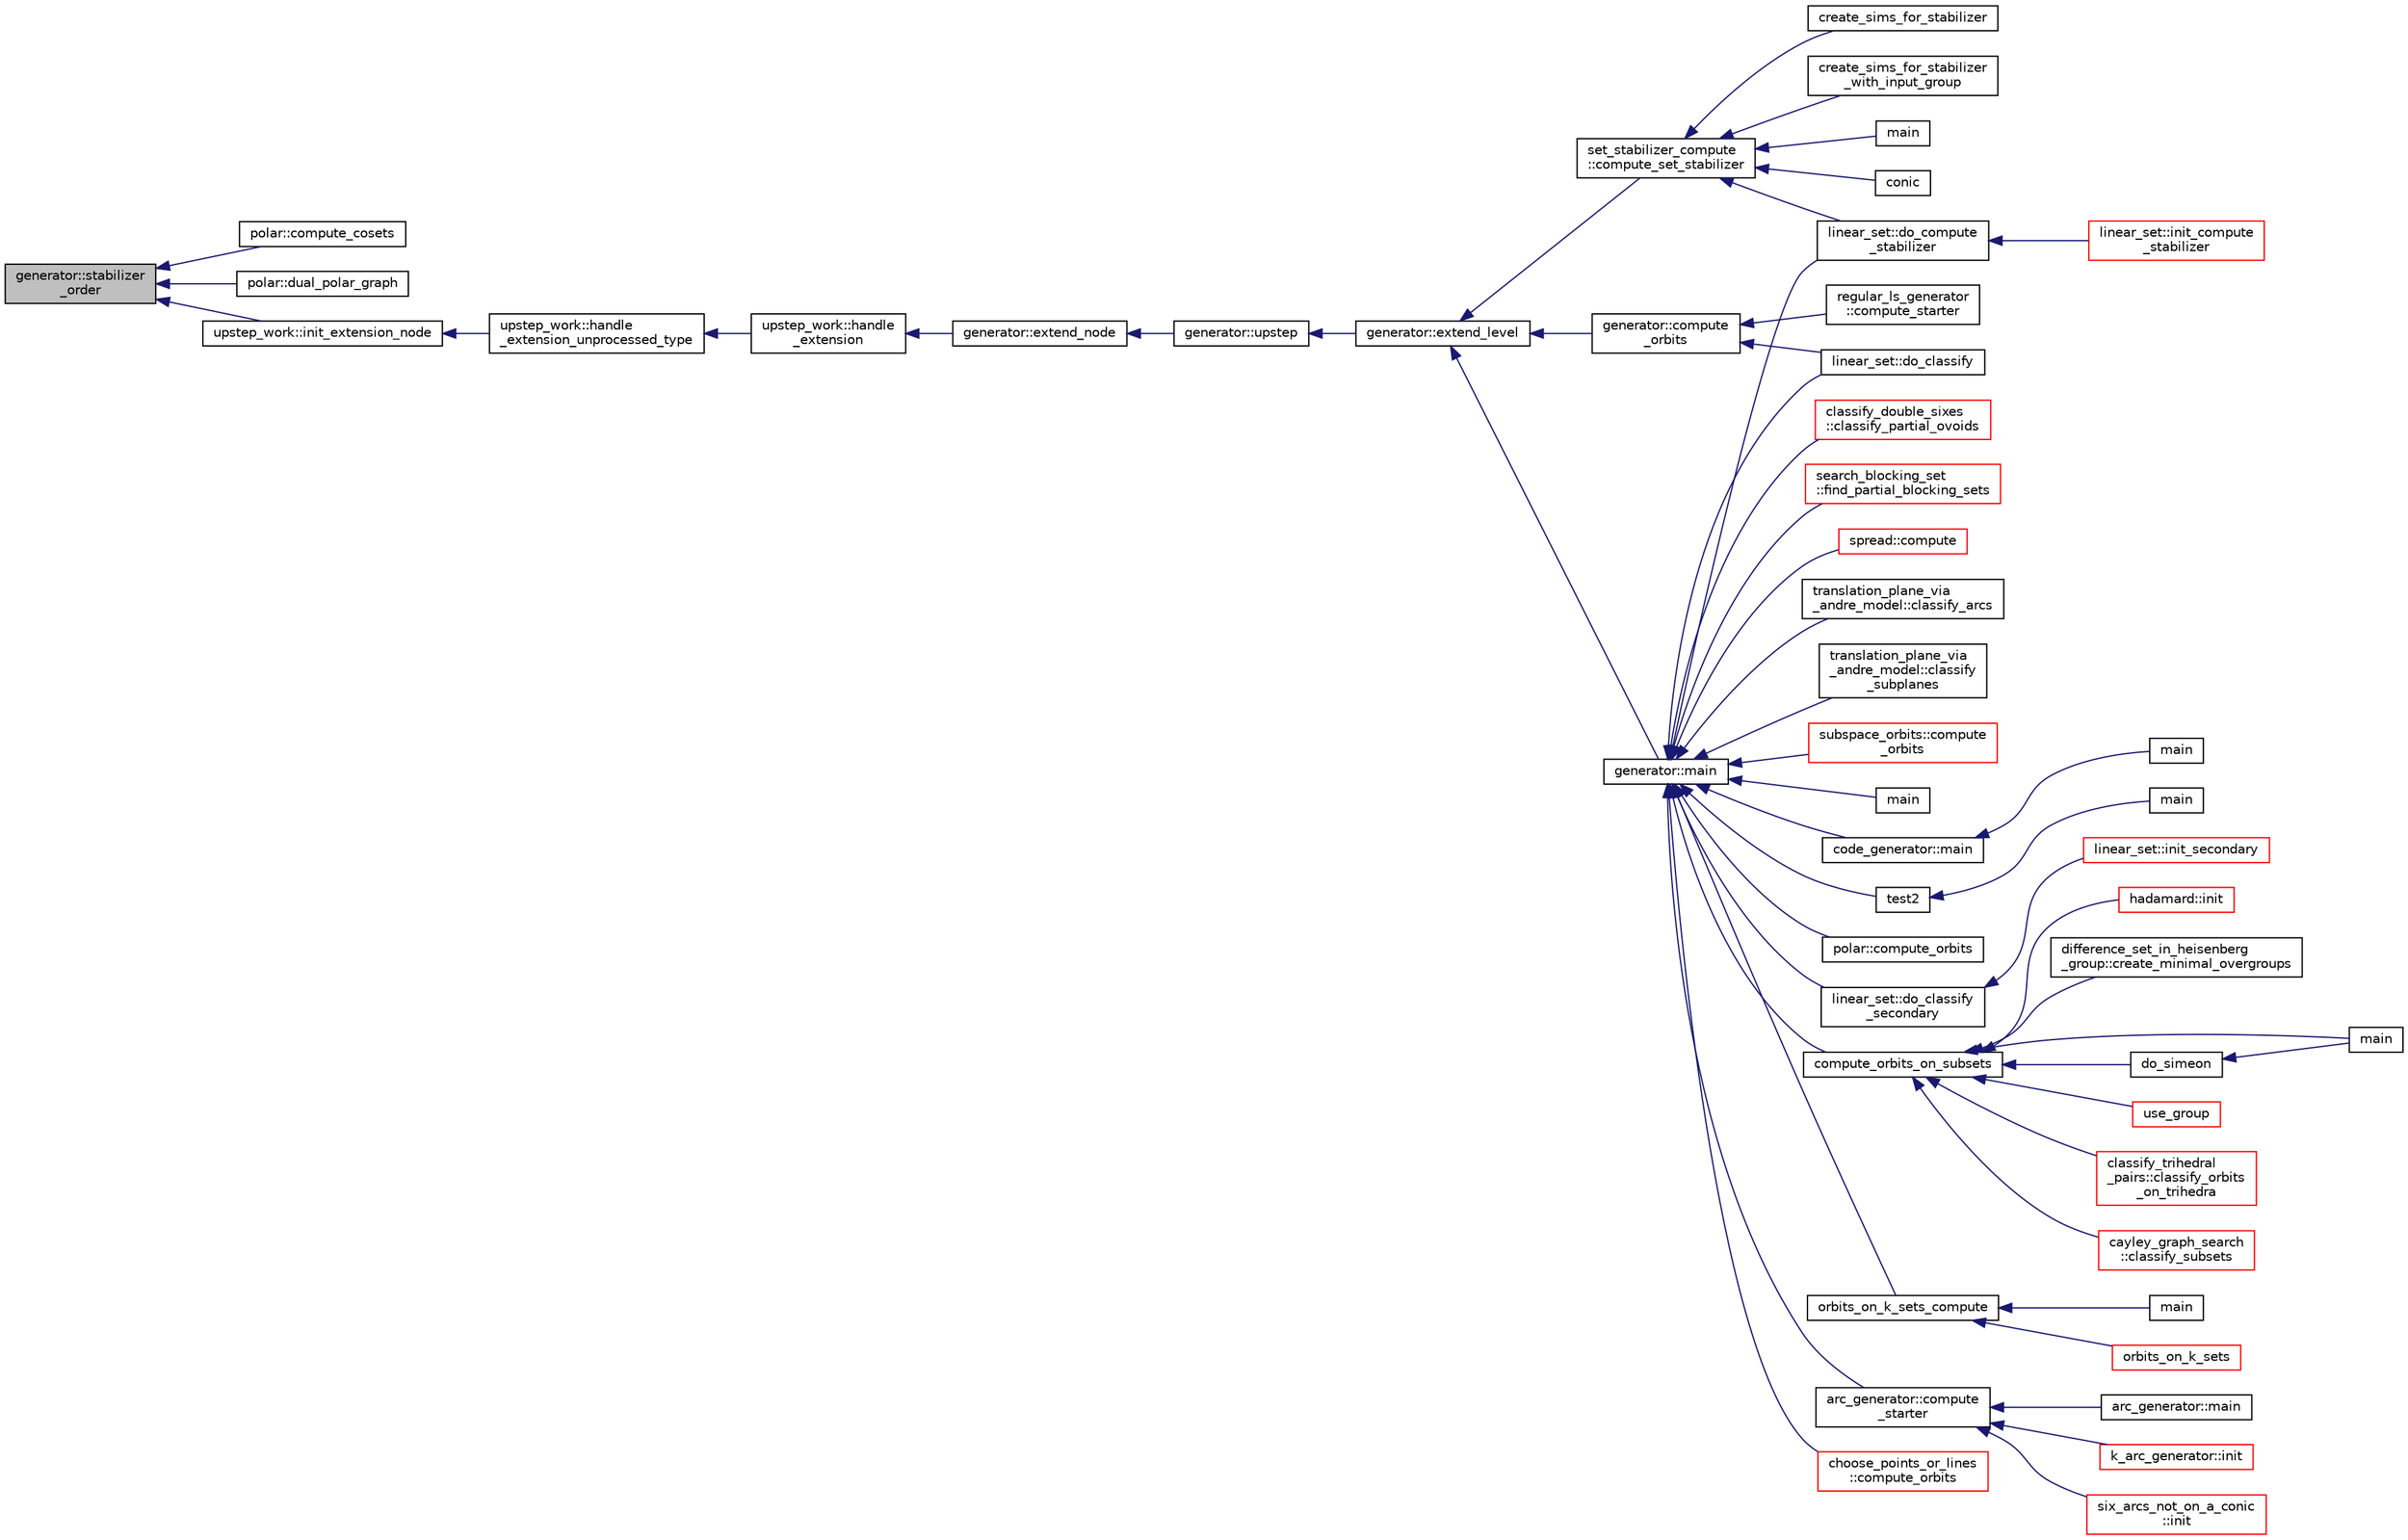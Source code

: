 digraph "generator::stabilizer_order"
{
  edge [fontname="Helvetica",fontsize="10",labelfontname="Helvetica",labelfontsize="10"];
  node [fontname="Helvetica",fontsize="10",shape=record];
  rankdir="LR";
  Node21224 [label="generator::stabilizer\l_order",height=0.2,width=0.4,color="black", fillcolor="grey75", style="filled", fontcolor="black"];
  Node21224 -> Node21225 [dir="back",color="midnightblue",fontsize="10",style="solid",fontname="Helvetica"];
  Node21225 [label="polar::compute_cosets",height=0.2,width=0.4,color="black", fillcolor="white", style="filled",URL="$da/d1c/classpolar.html#a1fae83636607982bad299fd84380fc40"];
  Node21224 -> Node21226 [dir="back",color="midnightblue",fontsize="10",style="solid",fontname="Helvetica"];
  Node21226 [label="polar::dual_polar_graph",height=0.2,width=0.4,color="black", fillcolor="white", style="filled",URL="$da/d1c/classpolar.html#a6e5e2b0d9d3447cac72cb82ce3d2e9e5"];
  Node21224 -> Node21227 [dir="back",color="midnightblue",fontsize="10",style="solid",fontname="Helvetica"];
  Node21227 [label="upstep_work::init_extension_node",height=0.2,width=0.4,color="black", fillcolor="white", style="filled",URL="$d2/dd6/classupstep__work.html#ad74931a4c6dc97102d405a755433297d"];
  Node21227 -> Node21228 [dir="back",color="midnightblue",fontsize="10",style="solid",fontname="Helvetica"];
  Node21228 [label="upstep_work::handle\l_extension_unprocessed_type",height=0.2,width=0.4,color="black", fillcolor="white", style="filled",URL="$d2/dd6/classupstep__work.html#a4687dfab87eb7d0646cb79008dd3d32d"];
  Node21228 -> Node21229 [dir="back",color="midnightblue",fontsize="10",style="solid",fontname="Helvetica"];
  Node21229 [label="upstep_work::handle\l_extension",height=0.2,width=0.4,color="black", fillcolor="white", style="filled",URL="$d2/dd6/classupstep__work.html#ad8ba22a74e9884f92e11340b24e6a6d6"];
  Node21229 -> Node21230 [dir="back",color="midnightblue",fontsize="10",style="solid",fontname="Helvetica"];
  Node21230 [label="generator::extend_node",height=0.2,width=0.4,color="black", fillcolor="white", style="filled",URL="$d7/d73/classgenerator.html#ac71fa071cf218f54cdd9306a541744ae"];
  Node21230 -> Node21231 [dir="back",color="midnightblue",fontsize="10",style="solid",fontname="Helvetica"];
  Node21231 [label="generator::upstep",height=0.2,width=0.4,color="black", fillcolor="white", style="filled",URL="$d7/d73/classgenerator.html#ae0f2cebdabc821837f633656d7b0fdfe"];
  Node21231 -> Node21232 [dir="back",color="midnightblue",fontsize="10",style="solid",fontname="Helvetica"];
  Node21232 [label="generator::extend_level",height=0.2,width=0.4,color="black", fillcolor="white", style="filled",URL="$d7/d73/classgenerator.html#a91b84d80ccec0cd2136bc221c30e0f8e"];
  Node21232 -> Node21233 [dir="back",color="midnightblue",fontsize="10",style="solid",fontname="Helvetica"];
  Node21233 [label="set_stabilizer_compute\l::compute_set_stabilizer",height=0.2,width=0.4,color="black", fillcolor="white", style="filled",URL="$d8/dc6/classset__stabilizer__compute.html#ad4f92074322e98c7cd0ed5d4f8486b76"];
  Node21233 -> Node21234 [dir="back",color="midnightblue",fontsize="10",style="solid",fontname="Helvetica"];
  Node21234 [label="main",height=0.2,width=0.4,color="black", fillcolor="white", style="filled",URL="$db/d67/test__hyperoval_8_c.html#a3c04138a5bfe5d72780bb7e82a18e627"];
  Node21233 -> Node21235 [dir="back",color="midnightblue",fontsize="10",style="solid",fontname="Helvetica"];
  Node21235 [label="conic",height=0.2,width=0.4,color="black", fillcolor="white", style="filled",URL="$d4/de8/conic_8_c.html#a96def9474b981a9d5831a9b48d85d652"];
  Node21233 -> Node21236 [dir="back",color="midnightblue",fontsize="10",style="solid",fontname="Helvetica"];
  Node21236 [label="linear_set::do_compute\l_stabilizer",height=0.2,width=0.4,color="black", fillcolor="white", style="filled",URL="$dd/d86/classlinear__set.html#ae8f58ded28fb5370f4459cca42b7463b"];
  Node21236 -> Node21237 [dir="back",color="midnightblue",fontsize="10",style="solid",fontname="Helvetica"];
  Node21237 [label="linear_set::init_compute\l_stabilizer",height=0.2,width=0.4,color="red", fillcolor="white", style="filled",URL="$dd/d86/classlinear__set.html#a0cc3eaec1896fdc977b62e94623b055b"];
  Node21233 -> Node21239 [dir="back",color="midnightblue",fontsize="10",style="solid",fontname="Helvetica"];
  Node21239 [label="create_sims_for_stabilizer",height=0.2,width=0.4,color="black", fillcolor="white", style="filled",URL="$d0/d76/tl__algebra__and__number__theory_8h.html#af2c67d225072549409be710ac3cd30f8"];
  Node21233 -> Node21240 [dir="back",color="midnightblue",fontsize="10",style="solid",fontname="Helvetica"];
  Node21240 [label="create_sims_for_stabilizer\l_with_input_group",height=0.2,width=0.4,color="black", fillcolor="white", style="filled",URL="$d0/d76/tl__algebra__and__number__theory_8h.html#af5482567a8d6ba5c2fe593bf6f7f9a0f"];
  Node21232 -> Node21241 [dir="back",color="midnightblue",fontsize="10",style="solid",fontname="Helvetica"];
  Node21241 [label="generator::compute\l_orbits",height=0.2,width=0.4,color="black", fillcolor="white", style="filled",URL="$d7/d73/classgenerator.html#a23989bc20ecaaed39c4119c758367f40"];
  Node21241 -> Node21242 [dir="back",color="midnightblue",fontsize="10",style="solid",fontname="Helvetica"];
  Node21242 [label="regular_ls_generator\l::compute_starter",height=0.2,width=0.4,color="black", fillcolor="white", style="filled",URL="$d2/dd8/classregular__ls__generator.html#aa38907741058694a73194b02ceb4a53d"];
  Node21241 -> Node21243 [dir="back",color="midnightblue",fontsize="10",style="solid",fontname="Helvetica"];
  Node21243 [label="linear_set::do_classify",height=0.2,width=0.4,color="black", fillcolor="white", style="filled",URL="$dd/d86/classlinear__set.html#a3eb2dbce7fa8b71901dfc12f288ddd0c"];
  Node21232 -> Node21244 [dir="back",color="midnightblue",fontsize="10",style="solid",fontname="Helvetica"];
  Node21244 [label="generator::main",height=0.2,width=0.4,color="black", fillcolor="white", style="filled",URL="$d7/d73/classgenerator.html#a01abff8e9f231bf0d82e2e8e0061f242"];
  Node21244 -> Node21245 [dir="back",color="midnightblue",fontsize="10",style="solid",fontname="Helvetica"];
  Node21245 [label="main",height=0.2,width=0.4,color="black", fillcolor="white", style="filled",URL="$d2/d11/codes_8h.html#a217dbf8b442f20279ea00b898af96f52"];
  Node21244 -> Node21246 [dir="back",color="midnightblue",fontsize="10",style="solid",fontname="Helvetica"];
  Node21246 [label="code_generator::main",height=0.2,width=0.4,color="black", fillcolor="white", style="filled",URL="$db/d37/classcode__generator.html#ab3cf3a306e4032c2b471ac95321c599f"];
  Node21246 -> Node21247 [dir="back",color="midnightblue",fontsize="10",style="solid",fontname="Helvetica"];
  Node21247 [label="main",height=0.2,width=0.4,color="black", fillcolor="white", style="filled",URL="$d4/d4f/codes_8_c.html#a217dbf8b442f20279ea00b898af96f52"];
  Node21244 -> Node21248 [dir="back",color="midnightblue",fontsize="10",style="solid",fontname="Helvetica"];
  Node21248 [label="test2",height=0.2,width=0.4,color="black", fillcolor="white", style="filled",URL="$d9/db0/factor__space_8_c.html#a39d73a812e5fd8f1bc111e948368cb10"];
  Node21248 -> Node21249 [dir="back",color="midnightblue",fontsize="10",style="solid",fontname="Helvetica"];
  Node21249 [label="main",height=0.2,width=0.4,color="black", fillcolor="white", style="filled",URL="$d9/db0/factor__space_8_c.html#a3c04138a5bfe5d72780bb7e82a18e627"];
  Node21244 -> Node21250 [dir="back",color="midnightblue",fontsize="10",style="solid",fontname="Helvetica"];
  Node21250 [label="polar::compute_orbits",height=0.2,width=0.4,color="black", fillcolor="white", style="filled",URL="$da/d1c/classpolar.html#ac4c3c4f95d14c74ff4a3ec3f3479a1da"];
  Node21244 -> Node21243 [dir="back",color="midnightblue",fontsize="10",style="solid",fontname="Helvetica"];
  Node21244 -> Node21251 [dir="back",color="midnightblue",fontsize="10",style="solid",fontname="Helvetica"];
  Node21251 [label="linear_set::do_classify\l_secondary",height=0.2,width=0.4,color="black", fillcolor="white", style="filled",URL="$dd/d86/classlinear__set.html#a47eb7f9995f3343abd3bdfbf9a9a9162"];
  Node21251 -> Node21252 [dir="back",color="midnightblue",fontsize="10",style="solid",fontname="Helvetica"];
  Node21252 [label="linear_set::init_secondary",height=0.2,width=0.4,color="red", fillcolor="white", style="filled",URL="$dd/d86/classlinear__set.html#a7bf8cd7805559b5762921687a7c1ed97"];
  Node21244 -> Node21236 [dir="back",color="midnightblue",fontsize="10",style="solid",fontname="Helvetica"];
  Node21244 -> Node21254 [dir="back",color="midnightblue",fontsize="10",style="solid",fontname="Helvetica"];
  Node21254 [label="compute_orbits_on_subsets",height=0.2,width=0.4,color="black", fillcolor="white", style="filled",URL="$d3/d35/snakes__and__ladders__global_8_c.html#af33697aede0480110b1227f727252637"];
  Node21254 -> Node21255 [dir="back",color="midnightblue",fontsize="10",style="solid",fontname="Helvetica"];
  Node21255 [label="cayley_graph_search\l::classify_subsets",height=0.2,width=0.4,color="red", fillcolor="white", style="filled",URL="$de/dae/classcayley__graph__search.html#a4cf8a90752e018a281481ac80ad52c4b"];
  Node21254 -> Node21258 [dir="back",color="midnightblue",fontsize="10",style="solid",fontname="Helvetica"];
  Node21258 [label="hadamard::init",height=0.2,width=0.4,color="red", fillcolor="white", style="filled",URL="$d7/dbb/classhadamard.html#a16af359850b8bdd0d2a73e260d496c33"];
  Node21254 -> Node21260 [dir="back",color="midnightblue",fontsize="10",style="solid",fontname="Helvetica"];
  Node21260 [label="difference_set_in_heisenberg\l_group::create_minimal_overgroups",height=0.2,width=0.4,color="black", fillcolor="white", style="filled",URL="$de/d8a/classdifference__set__in__heisenberg__group.html#a9bde5ad5da3ebaebf98fbfd3e8110b79"];
  Node21254 -> Node21261 [dir="back",color="midnightblue",fontsize="10",style="solid",fontname="Helvetica"];
  Node21261 [label="main",height=0.2,width=0.4,color="black", fillcolor="white", style="filled",URL="$d5/d13/simeon_8_c.html#ae66f6b31b5ad750f1fe042a706a4e3d4"];
  Node21254 -> Node21262 [dir="back",color="midnightblue",fontsize="10",style="solid",fontname="Helvetica"];
  Node21262 [label="do_simeon",height=0.2,width=0.4,color="black", fillcolor="white", style="filled",URL="$d5/d13/simeon_8_c.html#a36cf3f9cb484fa44da7a7dfcbe9385d0"];
  Node21262 -> Node21261 [dir="back",color="midnightblue",fontsize="10",style="solid",fontname="Helvetica"];
  Node21254 -> Node21263 [dir="back",color="midnightblue",fontsize="10",style="solid",fontname="Helvetica"];
  Node21263 [label="use_group",height=0.2,width=0.4,color="red", fillcolor="white", style="filled",URL="$d9/d9f/all__cliques_8_c.html#aba62531e97173264c39afe2c7857af31"];
  Node21254 -> Node21265 [dir="back",color="midnightblue",fontsize="10",style="solid",fontname="Helvetica"];
  Node21265 [label="classify_trihedral\l_pairs::classify_orbits\l_on_trihedra",height=0.2,width=0.4,color="red", fillcolor="white", style="filled",URL="$d1/d21/classclassify__trihedral__pairs.html#a99625621bfba4bb65b3d60304b306539"];
  Node21244 -> Node21272 [dir="back",color="midnightblue",fontsize="10",style="solid",fontname="Helvetica"];
  Node21272 [label="orbits_on_k_sets_compute",height=0.2,width=0.4,color="black", fillcolor="white", style="filled",URL="$d3/d35/snakes__and__ladders__global_8_c.html#a96743526b15703539d544499276aaa71"];
  Node21272 -> Node21273 [dir="back",color="midnightblue",fontsize="10",style="solid",fontname="Helvetica"];
  Node21273 [label="main",height=0.2,width=0.4,color="black", fillcolor="white", style="filled",URL="$d9/d5f/example__fano__plane_8_c.html#ae66f6b31b5ad750f1fe042a706a4e3d4"];
  Node21272 -> Node21274 [dir="back",color="midnightblue",fontsize="10",style="solid",fontname="Helvetica"];
  Node21274 [label="orbits_on_k_sets",height=0.2,width=0.4,color="red", fillcolor="white", style="filled",URL="$d3/d35/snakes__and__ladders__global_8_c.html#afe3d79116aa8b4d1a93d444a3a979b6e"];
  Node21244 -> Node21283 [dir="back",color="midnightblue",fontsize="10",style="solid",fontname="Helvetica"];
  Node21283 [label="arc_generator::compute\l_starter",height=0.2,width=0.4,color="black", fillcolor="white", style="filled",URL="$d4/d21/classarc__generator.html#aad1dcec3a1c302e743d574bd1ac857d9"];
  Node21283 -> Node21282 [dir="back",color="midnightblue",fontsize="10",style="solid",fontname="Helvetica"];
  Node21282 [label="arc_generator::main",height=0.2,width=0.4,color="black", fillcolor="white", style="filled",URL="$d4/d21/classarc__generator.html#ad80140b51b165dad1fe6ab232be7829a"];
  Node21283 -> Node21284 [dir="back",color="midnightblue",fontsize="10",style="solid",fontname="Helvetica"];
  Node21284 [label="k_arc_generator::init",height=0.2,width=0.4,color="red", fillcolor="white", style="filled",URL="$d6/dd8/classk__arc__generator.html#a6036d9f52ede9f8ca681505626b5361d"];
  Node21283 -> Node21286 [dir="back",color="midnightblue",fontsize="10",style="solid",fontname="Helvetica"];
  Node21286 [label="six_arcs_not_on_a_conic\l::init",height=0.2,width=0.4,color="red", fillcolor="white", style="filled",URL="$d8/de6/classsix__arcs__not__on__a__conic.html#a7a4d5cf8a098488729934cfa8a70944a"];
  Node21244 -> Node21288 [dir="back",color="midnightblue",fontsize="10",style="solid",fontname="Helvetica"];
  Node21288 [label="choose_points_or_lines\l::compute_orbits",height=0.2,width=0.4,color="red", fillcolor="white", style="filled",URL="$d6/d75/classchoose__points__or__lines.html#adc353e2d41dc8a39563322c8cdd85f61"];
  Node21244 -> Node21290 [dir="back",color="midnightblue",fontsize="10",style="solid",fontname="Helvetica"];
  Node21290 [label="classify_double_sixes\l::classify_partial_ovoids",height=0.2,width=0.4,color="red", fillcolor="white", style="filled",URL="$dd/d23/classclassify__double__sixes.html#a2253fca143a0e8a3e39655eb05668ae9"];
  Node21244 -> Node21292 [dir="back",color="midnightblue",fontsize="10",style="solid",fontname="Helvetica"];
  Node21292 [label="search_blocking_set\l::find_partial_blocking_sets",height=0.2,width=0.4,color="red", fillcolor="white", style="filled",URL="$dc/d36/classsearch__blocking__set.html#ad3fdb3d356db75a02c406bc9d4e9e9b6"];
  Node21244 -> Node21294 [dir="back",color="midnightblue",fontsize="10",style="solid",fontname="Helvetica"];
  Node21294 [label="spread::compute",height=0.2,width=0.4,color="red", fillcolor="white", style="filled",URL="$da/dc1/classspread.html#a9674466d3e03b8dad79882299c638a21"];
  Node21244 -> Node21296 [dir="back",color="midnightblue",fontsize="10",style="solid",fontname="Helvetica"];
  Node21296 [label="translation_plane_via\l_andre_model::classify_arcs",height=0.2,width=0.4,color="black", fillcolor="white", style="filled",URL="$d1/dcc/classtranslation__plane__via__andre__model.html#ac8f002e812a8b152d41e806688601c5e"];
  Node21244 -> Node21297 [dir="back",color="midnightblue",fontsize="10",style="solid",fontname="Helvetica"];
  Node21297 [label="translation_plane_via\l_andre_model::classify\l_subplanes",height=0.2,width=0.4,color="black", fillcolor="white", style="filled",URL="$d1/dcc/classtranslation__plane__via__andre__model.html#a794fefa95f0a7f7b887133375988ee55"];
  Node21244 -> Node21298 [dir="back",color="midnightblue",fontsize="10",style="solid",fontname="Helvetica"];
  Node21298 [label="subspace_orbits::compute\l_orbits",height=0.2,width=0.4,color="red", fillcolor="white", style="filled",URL="$d2/d9f/classsubspace__orbits.html#a2778f8d49cde1675de1ef6acfe180b63"];
}
